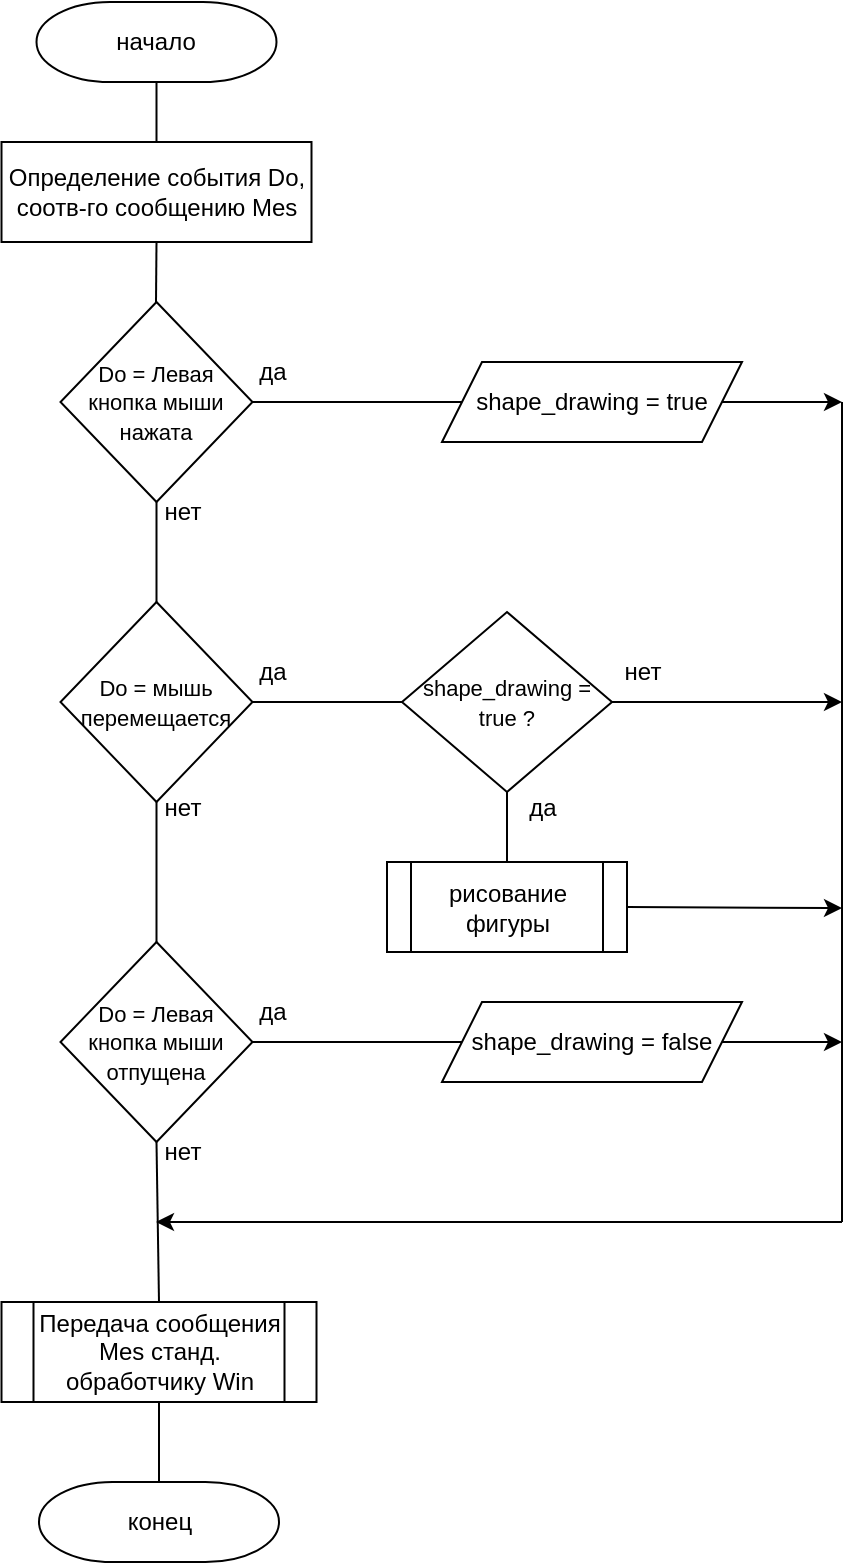 <mxfile version="24.8.3">
  <diagram name="Страница — 1" id="uZJ0J9HnlZWyM_aeqODJ">
    <mxGraphModel dx="1631" dy="2100" grid="1" gridSize="10" guides="1" tooltips="1" connect="1" arrows="1" fold="1" page="1" pageScale="1" pageWidth="827" pageHeight="1169" math="0" shadow="0">
      <root>
        <mxCell id="0" />
        <mxCell id="1" parent="0" />
        <mxCell id="CJbbh5gAYESgI7lCPCJJ-2" value="начало" style="strokeWidth=1;html=1;shape=mxgraph.flowchart.terminator;whiteSpace=wrap;" parent="1" vertex="1">
          <mxGeometry x="307.25" y="-20" width="120" height="40" as="geometry" />
        </mxCell>
        <mxCell id="CJbbh5gAYESgI7lCPCJJ-3" value="конец" style="strokeWidth=1;html=1;shape=mxgraph.flowchart.terminator;whiteSpace=wrap;" parent="1" vertex="1">
          <mxGeometry x="308.5" y="720" width="120" height="40" as="geometry" />
        </mxCell>
        <mxCell id="CJbbh5gAYESgI7lCPCJJ-7" value=" Определение события Do, &lt;br/&gt;соотв-го сообщению Mes" style="rounded=0;whiteSpace=wrap;html=1;" parent="1" vertex="1">
          <mxGeometry x="289.75" y="50" width="155" height="50" as="geometry" />
        </mxCell>
        <mxCell id="CJbbh5gAYESgI7lCPCJJ-8" value="&lt;font style=&quot;font-size: 11px;&quot;&gt;Do = Левая кнопка мыши нажата&lt;/font&gt;" style="rhombus;whiteSpace=wrap;html=1;" parent="1" vertex="1">
          <mxGeometry x="319.25" y="130" width="96" height="100" as="geometry" />
        </mxCell>
        <mxCell id="CJbbh5gAYESgI7lCPCJJ-10" value="&lt;font style=&quot;font-size: 11px;&quot;&gt;Do = Левая кнопка мыши отпущена&lt;/font&gt;" style="rhombus;whiteSpace=wrap;html=1;" parent="1" vertex="1">
          <mxGeometry x="319.25" y="450" width="96" height="100" as="geometry" />
        </mxCell>
        <mxCell id="CJbbh5gAYESgI7lCPCJJ-11" value="&lt;font style=&quot;font-size: 11px;&quot;&gt;Do = мышь перемещается&lt;/font&gt;" style="rhombus;whiteSpace=wrap;html=1;" parent="1" vertex="1">
          <mxGeometry x="319.25" y="280" width="96" height="100" as="geometry" />
        </mxCell>
        <mxCell id="-86JBF8WuvDYxr8lsoiF-8" style="edgeStyle=orthogonalEdgeStyle;rounded=0;orthogonalLoop=1;jettySize=auto;html=1;exitX=1;exitY=0.5;exitDx=0;exitDy=0;" edge="1" parent="1" source="CJbbh5gAYESgI7lCPCJJ-13">
          <mxGeometry relative="1" as="geometry">
            <mxPoint x="710" y="180" as="targetPoint" />
          </mxGeometry>
        </mxCell>
        <mxCell id="CJbbh5gAYESgI7lCPCJJ-13" value="shape_drawing = true" style="shape=parallelogram;perimeter=parallelogramPerimeter;whiteSpace=wrap;html=1;fixedSize=1;" parent="1" vertex="1">
          <mxGeometry x="510" y="160" width="150" height="40" as="geometry" />
        </mxCell>
        <mxCell id="-86JBF8WuvDYxr8lsoiF-19" style="edgeStyle=orthogonalEdgeStyle;rounded=0;orthogonalLoop=1;jettySize=auto;html=1;exitX=1;exitY=0.5;exitDx=0;exitDy=0;" edge="1" parent="1" source="CJbbh5gAYESgI7lCPCJJ-14">
          <mxGeometry relative="1" as="geometry">
            <mxPoint x="710" y="500" as="targetPoint" />
          </mxGeometry>
        </mxCell>
        <mxCell id="CJbbh5gAYESgI7lCPCJJ-14" value="shape_drawing = false" style="shape=parallelogram;perimeter=parallelogramPerimeter;whiteSpace=wrap;html=1;fixedSize=1;" parent="1" vertex="1">
          <mxGeometry x="510" y="480" width="150" height="40" as="geometry" />
        </mxCell>
        <mxCell id="-86JBF8WuvDYxr8lsoiF-11" style="edgeStyle=orthogonalEdgeStyle;rounded=0;orthogonalLoop=1;jettySize=auto;html=1;exitX=1;exitY=0.5;exitDx=0;exitDy=0;" edge="1" parent="1" source="CJbbh5gAYESgI7lCPCJJ-17">
          <mxGeometry relative="1" as="geometry">
            <mxPoint x="710" y="330" as="targetPoint" />
          </mxGeometry>
        </mxCell>
        <mxCell id="CJbbh5gAYESgI7lCPCJJ-17" value="&lt;font style=&quot;font-size: 11px;&quot;&gt;shape_drawing = true ?&lt;/font&gt;" style="rhombus;whiteSpace=wrap;html=1;" parent="1" vertex="1">
          <mxGeometry x="490" y="285" width="105" height="90" as="geometry" />
        </mxCell>
        <mxCell id="-86JBF8WuvDYxr8lsoiF-4" value="Передача сообщения Mes станд. &lt;br/&gt;обработчику Win" style="shape=process;whiteSpace=wrap;html=1;backgroundOutline=1;" vertex="1" parent="1">
          <mxGeometry x="289.75" y="630" width="157.5" height="50" as="geometry" />
        </mxCell>
        <mxCell id="-86JBF8WuvDYxr8lsoiF-6" value="" style="endArrow=none;html=1;rounded=0;exitX=0.5;exitY=1;exitDx=0;exitDy=0;entryX=0.5;entryY=0;entryDx=0;entryDy=0;entryPerimeter=0;" edge="1" parent="1" source="-86JBF8WuvDYxr8lsoiF-4" target="CJbbh5gAYESgI7lCPCJJ-3">
          <mxGeometry width="50" height="50" relative="1" as="geometry">
            <mxPoint x="60" y="710" as="sourcePoint" />
            <mxPoint x="110" y="660" as="targetPoint" />
          </mxGeometry>
        </mxCell>
        <mxCell id="-86JBF8WuvDYxr8lsoiF-7" value="" style="endArrow=none;html=1;rounded=0;" edge="1" parent="1">
          <mxGeometry width="50" height="50" relative="1" as="geometry">
            <mxPoint x="710" y="590" as="sourcePoint" />
            <mxPoint x="710" y="180" as="targetPoint" />
          </mxGeometry>
        </mxCell>
        <mxCell id="-86JBF8WuvDYxr8lsoiF-10" value="" style="endArrow=classic;html=1;rounded=0;endSize=6;targetPerimeterSpacing=0;sourcePerimeterSpacing=0;jumpSize=6;" edge="1" parent="1">
          <mxGeometry width="50" height="50" relative="1" as="geometry">
            <mxPoint x="710" y="590" as="sourcePoint" />
            <mxPoint x="367" y="590" as="targetPoint" />
          </mxGeometry>
        </mxCell>
        <mxCell id="-86JBF8WuvDYxr8lsoiF-12" value="рисование фигуры" style="shape=process;whiteSpace=wrap;html=1;backgroundOutline=1;" vertex="1" parent="1">
          <mxGeometry x="482.5" y="410" width="120" height="45" as="geometry" />
        </mxCell>
        <mxCell id="-86JBF8WuvDYxr8lsoiF-24" value="" style="endArrow=classic;html=1;rounded=0;exitX=1;exitY=0.5;exitDx=0;exitDy=0;" edge="1" parent="1" source="-86JBF8WuvDYxr8lsoiF-12">
          <mxGeometry width="50" height="50" relative="1" as="geometry">
            <mxPoint x="640" y="480" as="sourcePoint" />
            <mxPoint x="710" y="433" as="targetPoint" />
          </mxGeometry>
        </mxCell>
        <mxCell id="-86JBF8WuvDYxr8lsoiF-25" value="" style="endArrow=none;html=1;rounded=0;exitX=0.5;exitY=1;exitDx=0;exitDy=0;exitPerimeter=0;entryX=0.5;entryY=0;entryDx=0;entryDy=0;" edge="1" parent="1" source="CJbbh5gAYESgI7lCPCJJ-2" target="CJbbh5gAYESgI7lCPCJJ-7">
          <mxGeometry width="50" height="50" relative="1" as="geometry">
            <mxPoint x="130" y="-40" as="sourcePoint" />
            <mxPoint x="180" y="-90" as="targetPoint" />
          </mxGeometry>
        </mxCell>
        <mxCell id="-86JBF8WuvDYxr8lsoiF-26" value="" style="endArrow=none;html=1;rounded=0;exitX=0.5;exitY=1;exitDx=0;exitDy=0;" edge="1" parent="1" source="CJbbh5gAYESgI7lCPCJJ-7">
          <mxGeometry width="50" height="50" relative="1" as="geometry">
            <mxPoint x="40" y="140" as="sourcePoint" />
            <mxPoint x="367" y="130" as="targetPoint" />
          </mxGeometry>
        </mxCell>
        <mxCell id="-86JBF8WuvDYxr8lsoiF-28" value="" style="endArrow=none;html=1;rounded=0;exitX=0.5;exitY=1;exitDx=0;exitDy=0;entryX=0.5;entryY=0;entryDx=0;entryDy=0;" edge="1" parent="1" source="CJbbh5gAYESgI7lCPCJJ-8" target="CJbbh5gAYESgI7lCPCJJ-11">
          <mxGeometry width="50" height="50" relative="1" as="geometry">
            <mxPoint x="100" y="350" as="sourcePoint" />
            <mxPoint x="150" y="300" as="targetPoint" />
          </mxGeometry>
        </mxCell>
        <mxCell id="-86JBF8WuvDYxr8lsoiF-29" value="" style="endArrow=none;html=1;rounded=0;exitX=0.5;exitY=1;exitDx=0;exitDy=0;entryX=0.5;entryY=0;entryDx=0;entryDy=0;" edge="1" parent="1" source="CJbbh5gAYESgI7lCPCJJ-11" target="CJbbh5gAYESgI7lCPCJJ-10">
          <mxGeometry width="50" height="50" relative="1" as="geometry">
            <mxPoint x="170" y="520" as="sourcePoint" />
            <mxPoint x="220" y="470" as="targetPoint" />
          </mxGeometry>
        </mxCell>
        <mxCell id="-86JBF8WuvDYxr8lsoiF-30" value="" style="endArrow=none;html=1;rounded=0;exitX=0.5;exitY=1;exitDx=0;exitDy=0;entryX=0.5;entryY=0;entryDx=0;entryDy=0;" edge="1" parent="1" source="CJbbh5gAYESgI7lCPCJJ-10" target="-86JBF8WuvDYxr8lsoiF-4">
          <mxGeometry width="50" height="50" relative="1" as="geometry">
            <mxPoint x="110" y="630" as="sourcePoint" />
            <mxPoint x="160" y="580" as="targetPoint" />
          </mxGeometry>
        </mxCell>
        <mxCell id="-86JBF8WuvDYxr8lsoiF-31" value="" style="endArrow=none;html=1;rounded=0;exitX=1;exitY=0.5;exitDx=0;exitDy=0;entryX=0;entryY=0.5;entryDx=0;entryDy=0;" edge="1" parent="1" source="CJbbh5gAYESgI7lCPCJJ-8" target="CJbbh5gAYESgI7lCPCJJ-13">
          <mxGeometry width="50" height="50" relative="1" as="geometry">
            <mxPoint x="140" y="300" as="sourcePoint" />
            <mxPoint x="190" y="250" as="targetPoint" />
          </mxGeometry>
        </mxCell>
        <mxCell id="-86JBF8WuvDYxr8lsoiF-32" value="" style="endArrow=none;html=1;rounded=0;exitX=1;exitY=0.5;exitDx=0;exitDy=0;entryX=0;entryY=0.5;entryDx=0;entryDy=0;" edge="1" parent="1" source="CJbbh5gAYESgI7lCPCJJ-11" target="CJbbh5gAYESgI7lCPCJJ-17">
          <mxGeometry width="50" height="50" relative="1" as="geometry">
            <mxPoint x="140" y="400" as="sourcePoint" />
            <mxPoint x="190" y="350" as="targetPoint" />
          </mxGeometry>
        </mxCell>
        <mxCell id="-86JBF8WuvDYxr8lsoiF-33" value="" style="endArrow=none;html=1;rounded=0;exitX=0.5;exitY=1;exitDx=0;exitDy=0;entryX=0.5;entryY=0;entryDx=0;entryDy=0;" edge="1" parent="1" source="CJbbh5gAYESgI7lCPCJJ-17" target="-86JBF8WuvDYxr8lsoiF-12">
          <mxGeometry width="50" height="50" relative="1" as="geometry">
            <mxPoint x="140" y="490" as="sourcePoint" />
            <mxPoint x="190" y="440" as="targetPoint" />
          </mxGeometry>
        </mxCell>
        <mxCell id="-86JBF8WuvDYxr8lsoiF-34" value="" style="endArrow=none;html=1;rounded=0;exitX=1;exitY=0.5;exitDx=0;exitDy=0;entryX=0;entryY=0.5;entryDx=0;entryDy=0;" edge="1" parent="1" source="CJbbh5gAYESgI7lCPCJJ-10" target="CJbbh5gAYESgI7lCPCJJ-14">
          <mxGeometry width="50" height="50" relative="1" as="geometry">
            <mxPoint x="450" y="550" as="sourcePoint" />
            <mxPoint x="500" y="500" as="targetPoint" />
          </mxGeometry>
        </mxCell>
        <mxCell id="-86JBF8WuvDYxr8lsoiF-35" value="нет" style="text;html=1;align=center;verticalAlign=middle;resizable=0;points=[];autosize=1;strokeColor=none;fillColor=none;" vertex="1" parent="1">
          <mxGeometry x="360" y="220" width="40" height="30" as="geometry" />
        </mxCell>
        <mxCell id="-86JBF8WuvDYxr8lsoiF-36" value="нет" style="text;html=1;align=center;verticalAlign=middle;resizable=0;points=[];autosize=1;strokeColor=none;fillColor=none;" vertex="1" parent="1">
          <mxGeometry x="360" y="368" width="40" height="30" as="geometry" />
        </mxCell>
        <mxCell id="-86JBF8WuvDYxr8lsoiF-37" value="нет" style="text;html=1;align=center;verticalAlign=middle;resizable=0;points=[];autosize=1;strokeColor=none;fillColor=none;" vertex="1" parent="1">
          <mxGeometry x="360" y="540" width="40" height="30" as="geometry" />
        </mxCell>
        <mxCell id="-86JBF8WuvDYxr8lsoiF-38" value="да" style="text;html=1;align=center;verticalAlign=middle;resizable=0;points=[];autosize=1;strokeColor=none;fillColor=none;" vertex="1" parent="1">
          <mxGeometry x="404.75" y="150" width="40" height="30" as="geometry" />
        </mxCell>
        <mxCell id="-86JBF8WuvDYxr8lsoiF-39" value="да" style="text;html=1;align=center;verticalAlign=middle;resizable=0;points=[];autosize=1;strokeColor=none;fillColor=none;" vertex="1" parent="1">
          <mxGeometry x="404.75" y="300" width="40" height="30" as="geometry" />
        </mxCell>
        <mxCell id="-86JBF8WuvDYxr8lsoiF-40" value="да" style="text;html=1;align=center;verticalAlign=middle;resizable=0;points=[];autosize=1;strokeColor=none;fillColor=none;" vertex="1" parent="1">
          <mxGeometry x="404.75" y="470" width="40" height="30" as="geometry" />
        </mxCell>
        <mxCell id="-86JBF8WuvDYxr8lsoiF-41" value="да" style="text;html=1;align=center;verticalAlign=middle;resizable=0;points=[];autosize=1;strokeColor=none;fillColor=none;" vertex="1" parent="1">
          <mxGeometry x="540" y="368" width="40" height="30" as="geometry" />
        </mxCell>
        <mxCell id="-86JBF8WuvDYxr8lsoiF-42" value="нет" style="text;html=1;align=center;verticalAlign=middle;resizable=0;points=[];autosize=1;strokeColor=none;fillColor=none;" vertex="1" parent="1">
          <mxGeometry x="590" y="300" width="40" height="30" as="geometry" />
        </mxCell>
      </root>
    </mxGraphModel>
  </diagram>
</mxfile>

